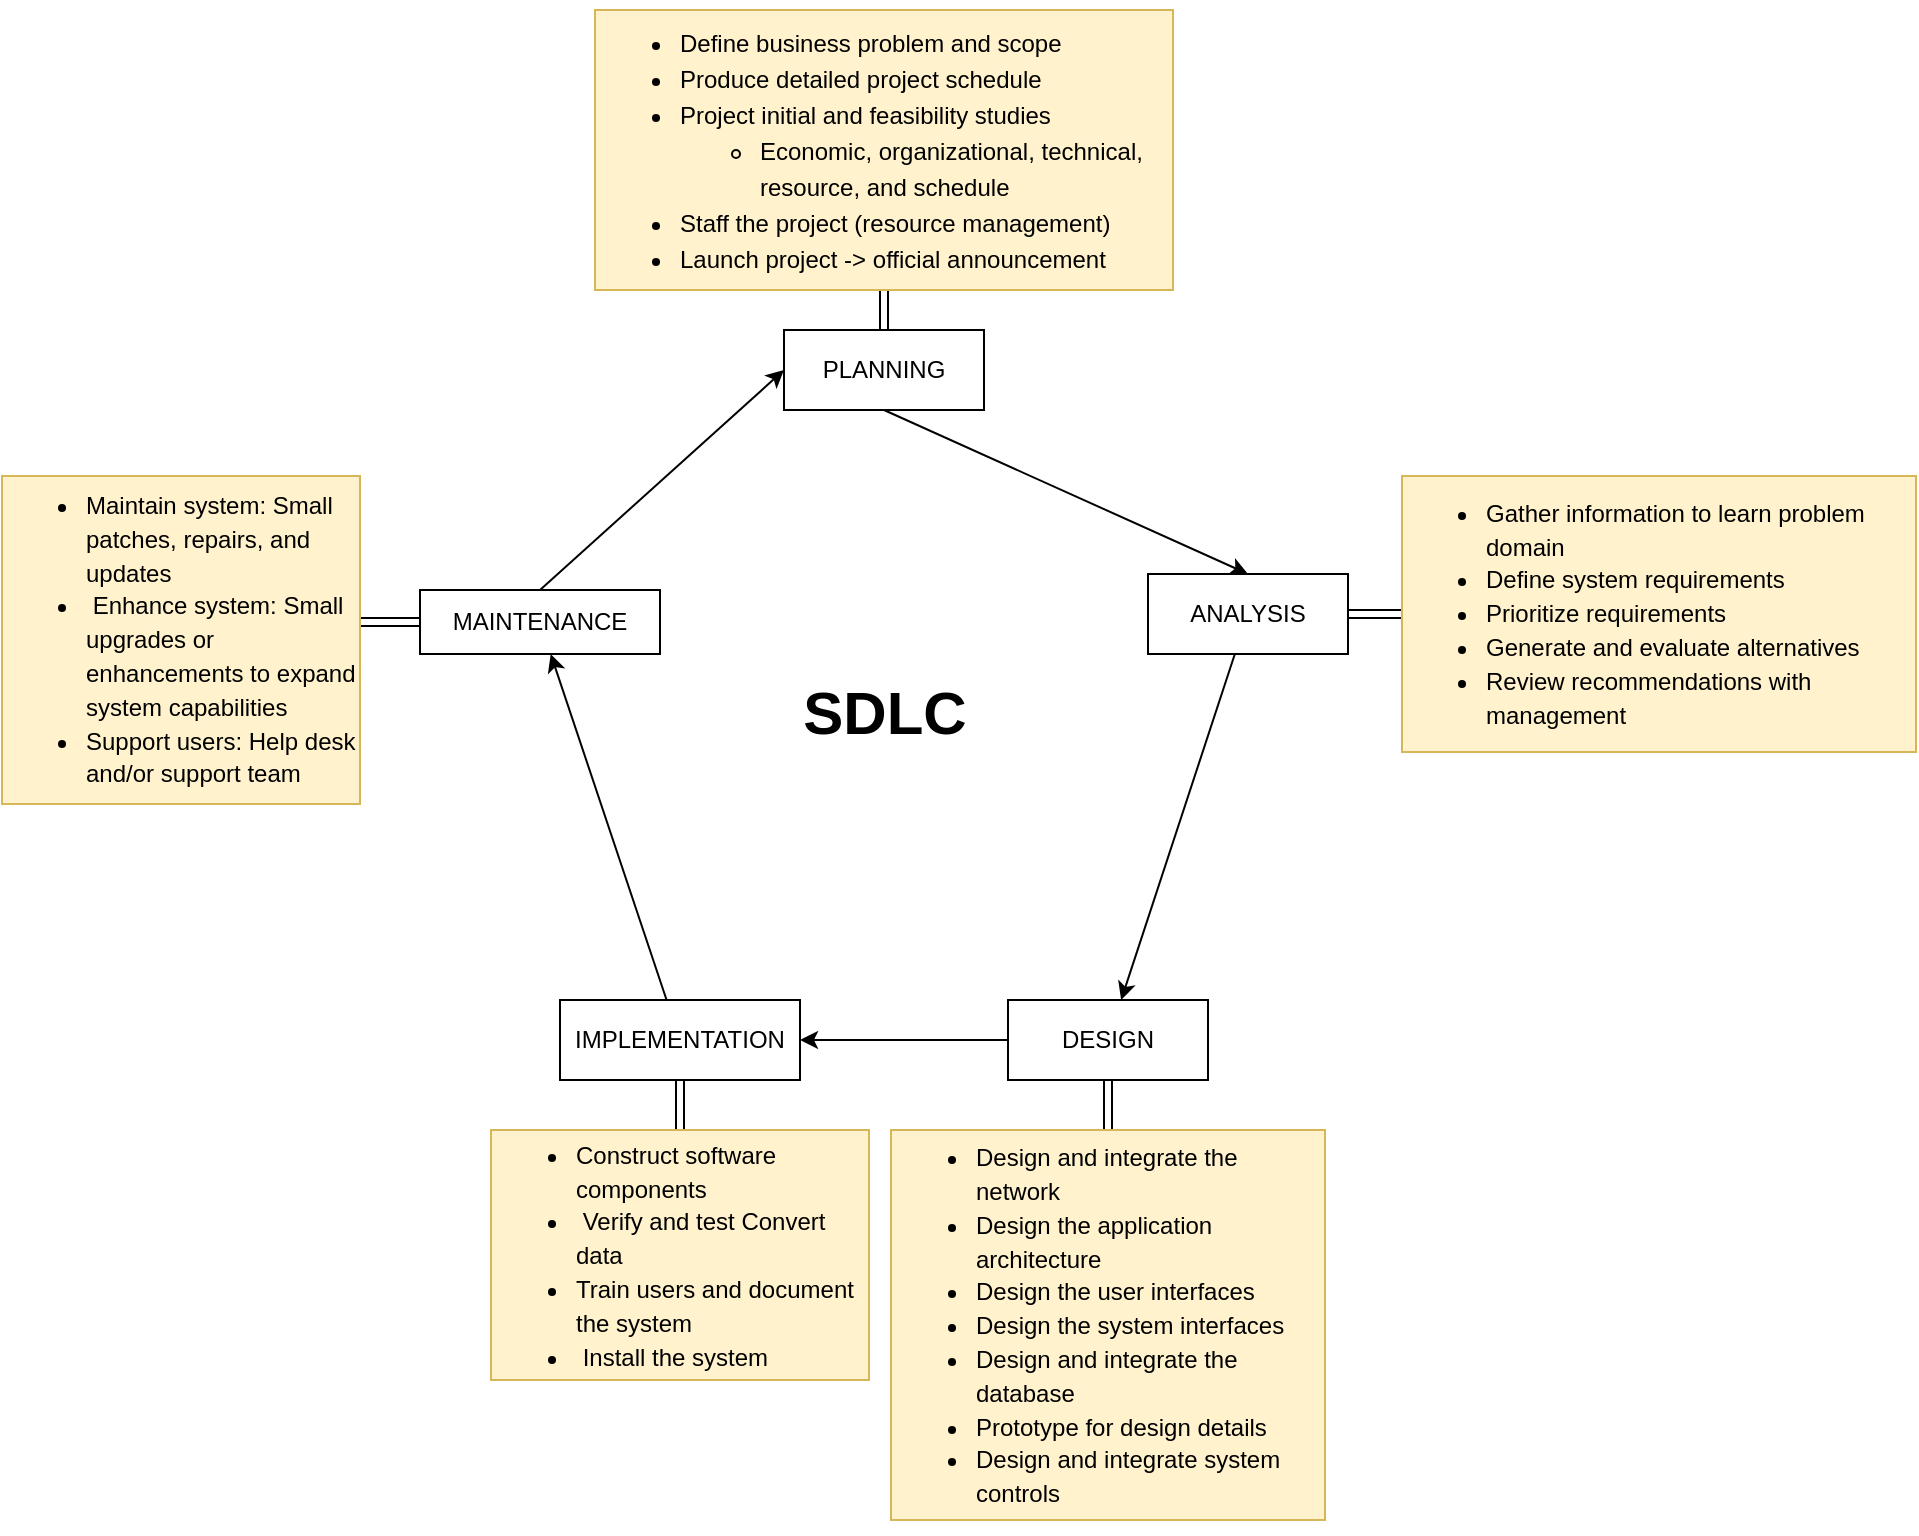 <mxfile version="20.5.3" type="github">
  <diagram id="kpp0p4vaVyjLrGLZzNB3" name="simple gitflow">
    <mxGraphModel dx="1319" dy="852" grid="1" gridSize="10" guides="1" tooltips="1" connect="1" arrows="1" fold="1" page="1" pageScale="1" pageWidth="850" pageHeight="1100" math="0" shadow="0">
      <root>
        <mxCell id="0" />
        <mxCell id="1" parent="0" />
        <mxCell id="JxC9IEEVYPg9Gp5Ud_OF-79" style="edgeStyle=orthogonalEdgeStyle;rounded=0;orthogonalLoop=1;jettySize=auto;html=1;exitX=0.5;exitY=1;exitDx=0;exitDy=0;entryX=0.5;entryY=0;entryDx=0;entryDy=0;noEdgeStyle=1;align=left;" parent="1" source="JxC9IEEVYPg9Gp5Ud_OF-74" target="JxC9IEEVYPg9Gp5Ud_OF-77" edge="1">
          <mxGeometry relative="1" as="geometry" />
        </mxCell>
        <mxCell id="XVOhkNCDuT8Im4PqYky6-67" value="" style="edgeStyle=orthogonalEdgeStyle;rounded=0;orthogonalLoop=1;jettySize=auto;html=1;endArrow=blockThin;endFill=1;align=center;shape=link;" edge="1" parent="1" source="JxC9IEEVYPg9Gp5Ud_OF-74" target="XVOhkNCDuT8Im4PqYky6-66">
          <mxGeometry relative="1" as="geometry" />
        </mxCell>
        <mxCell id="JxC9IEEVYPg9Gp5Ud_OF-74" value="PLANNING&lt;br&gt;" style="whiteSpace=wrap;html=1;align=center;" parent="1" vertex="1">
          <mxGeometry x="481" y="230" width="100" height="40" as="geometry" />
        </mxCell>
        <mxCell id="JxC9IEEVYPg9Gp5Ud_OF-81" value="" style="edgeStyle=orthogonalEdgeStyle;rounded=0;orthogonalLoop=1;jettySize=auto;html=1;noEdgeStyle=1;align=center;" parent="1" source="JxC9IEEVYPg9Gp5Ud_OF-77" target="JxC9IEEVYPg9Gp5Ud_OF-80" edge="1">
          <mxGeometry relative="1" as="geometry" />
        </mxCell>
        <mxCell id="XVOhkNCDuT8Im4PqYky6-58" value="" style="edgeStyle=orthogonalEdgeStyle;rounded=0;orthogonalLoop=1;jettySize=auto;html=1;endArrow=blockThin;endFill=1;align=left;textOpacity=30;shape=link;" edge="1" parent="1" source="JxC9IEEVYPg9Gp5Ud_OF-77" target="XVOhkNCDuT8Im4PqYky6-57">
          <mxGeometry relative="1" as="geometry" />
        </mxCell>
        <mxCell id="JxC9IEEVYPg9Gp5Ud_OF-77" value="ANALYSIS" style="whiteSpace=wrap;html=1;align=center;" parent="1" vertex="1">
          <mxGeometry x="663" y="352" width="100" height="40" as="geometry" />
        </mxCell>
        <mxCell id="JxC9IEEVYPg9Gp5Ud_OF-83" style="edgeStyle=orthogonalEdgeStyle;rounded=0;orthogonalLoop=1;jettySize=auto;html=1;noEdgeStyle=1;align=left;" parent="1" source="JxC9IEEVYPg9Gp5Ud_OF-80" target="JxC9IEEVYPg9Gp5Ud_OF-82" edge="1">
          <mxGeometry relative="1" as="geometry" />
        </mxCell>
        <mxCell id="XVOhkNCDuT8Im4PqYky6-51" value="" style="edgeStyle=orthogonalEdgeStyle;rounded=0;orthogonalLoop=1;jettySize=auto;html=1;endArrow=blockThin;endFill=1;align=left;shape=link;" edge="1" parent="1" source="JxC9IEEVYPg9Gp5Ud_OF-80" target="XVOhkNCDuT8Im4PqYky6-50">
          <mxGeometry relative="1" as="geometry" />
        </mxCell>
        <mxCell id="JxC9IEEVYPg9Gp5Ud_OF-80" value="DESIGN&lt;br&gt;" style="whiteSpace=wrap;html=1;align=center;" parent="1" vertex="1">
          <mxGeometry x="593" y="565" width="100" height="40" as="geometry" />
        </mxCell>
        <mxCell id="JxC9IEEVYPg9Gp5Ud_OF-85" value="" style="edgeStyle=orthogonalEdgeStyle;rounded=0;orthogonalLoop=1;jettySize=auto;html=1;noEdgeStyle=1;align=center;" parent="1" source="JxC9IEEVYPg9Gp5Ud_OF-82" target="JxC9IEEVYPg9Gp5Ud_OF-84" edge="1">
          <mxGeometry relative="1" as="geometry" />
        </mxCell>
        <mxCell id="XVOhkNCDuT8Im4PqYky6-49" value="" style="edgeStyle=orthogonalEdgeStyle;rounded=0;orthogonalLoop=1;jettySize=auto;html=1;endArrow=blockThin;endFill=1;align=left;shape=link;" edge="1" parent="1" source="JxC9IEEVYPg9Gp5Ud_OF-82" target="XVOhkNCDuT8Im4PqYky6-48">
          <mxGeometry relative="1" as="geometry" />
        </mxCell>
        <mxCell id="JxC9IEEVYPg9Gp5Ud_OF-82" value="IMPLEMENTATION&lt;br&gt;" style="whiteSpace=wrap;html=1;align=center;" parent="1" vertex="1">
          <mxGeometry x="369" y="565" width="120" height="40" as="geometry" />
        </mxCell>
        <mxCell id="XVOhkNCDuT8Im4PqYky6-40" value="" style="edgeStyle=orthogonalEdgeStyle;rounded=0;orthogonalLoop=1;jettySize=auto;html=1;endArrow=blockThin;endFill=1;align=left;labelBackgroundColor=default;shape=link;" edge="1" parent="1" source="JxC9IEEVYPg9Gp5Ud_OF-84">
          <mxGeometry relative="1" as="geometry">
            <mxPoint x="234.5" y="376" as="targetPoint" />
          </mxGeometry>
        </mxCell>
        <mxCell id="JxC9IEEVYPg9Gp5Ud_OF-84" value="MAINTENANCE" style="whiteSpace=wrap;html=1;align=center;" parent="1" vertex="1">
          <mxGeometry x="299" y="360" width="120" height="32" as="geometry" />
        </mxCell>
        <mxCell id="JxC9IEEVYPg9Gp5Ud_OF-96" style="edgeStyle=orthogonalEdgeStyle;rounded=0;orthogonalLoop=1;jettySize=auto;html=1;exitX=0.5;exitY=0;exitDx=0;exitDy=0;noEdgeStyle=1;align=center;entryX=0;entryY=0.5;entryDx=0;entryDy=0;" parent="1" source="JxC9IEEVYPg9Gp5Ud_OF-84" target="JxC9IEEVYPg9Gp5Ud_OF-74" edge="1">
          <mxGeometry relative="1" as="geometry">
            <mxPoint x="338" y="268.0" as="sourcePoint" />
            <mxPoint x="470" y="240" as="targetPoint" />
          </mxGeometry>
        </mxCell>
        <mxCell id="XVOhkNCDuT8Im4PqYky6-45" value="&lt;ul style=&quot;line-height: 140%;&quot;&gt;&lt;li&gt;Maintain system: Small patches, repairs, and updates&lt;br&gt;&lt;/li&gt;&lt;li&gt;&amp;nbsp;Enhance system: Small upgrades or enhancements to expand system capabilities&lt;br&gt;&lt;/li&gt;&lt;li&gt;Support users: Help desk and/or support team&lt;br&gt;&lt;/li&gt;&lt;/ul&gt;" style="whiteSpace=wrap;html=1;align=left;fillColor=#fff2cc;strokeColor=#d6b656;" vertex="1" parent="1">
          <mxGeometry x="90" y="303" width="179" height="164" as="geometry" />
        </mxCell>
        <mxCell id="XVOhkNCDuT8Im4PqYky6-48" value="&lt;ul style=&quot;line-height: 140%;&quot;&gt;&lt;li&gt;Construct software components&lt;/li&gt;&lt;li&gt;&amp;nbsp;Verify and test Convert data&lt;/li&gt;&lt;li&gt;Train users and document the system&lt;/li&gt;&lt;li&gt;&amp;nbsp;Install the system&lt;/li&gt;&lt;/ul&gt;" style="whiteSpace=wrap;html=1;align=left;fillColor=#fff2cc;strokeColor=#d6b656;" vertex="1" parent="1">
          <mxGeometry x="334.5" y="630" width="189" height="125" as="geometry" />
        </mxCell>
        <mxCell id="XVOhkNCDuT8Im4PqYky6-50" value="&lt;ul style=&quot;line-height: 140%;&quot;&gt;&lt;li&gt;Design and integrate the network&lt;/li&gt;&lt;li&gt;Design the application architecture&lt;/li&gt;&lt;li&gt;Design the user interfaces&lt;/li&gt;&lt;li&gt;Design the system interfaces&lt;/li&gt;&lt;li&gt;Design and integrate the database&lt;/li&gt;&lt;li&gt;Prototype for design details&lt;/li&gt;&lt;li&gt;Design and integrate system controls&lt;/li&gt;&lt;/ul&gt;" style="whiteSpace=wrap;html=1;align=left;fillColor=#fff2cc;strokeColor=#d6b656;" vertex="1" parent="1">
          <mxGeometry x="534.5" y="630" width="217" height="195" as="geometry" />
        </mxCell>
        <mxCell id="XVOhkNCDuT8Im4PqYky6-57" value="&lt;ul style=&quot;line-height: 140%;&quot;&gt;&lt;li&gt;Gather information to learn problem domain&lt;/li&gt;&lt;li&gt;Define system requirements&lt;/li&gt;&lt;li&gt;Prioritize requirements&lt;/li&gt;&lt;li&gt;Generate and evaluate alternatives&lt;/li&gt;&lt;li&gt;Review recommendations with management&lt;/li&gt;&lt;/ul&gt;" style="whiteSpace=wrap;html=1;align=left;fillColor=#fff2cc;strokeColor=#d6b656;" vertex="1" parent="1">
          <mxGeometry x="790" y="303" width="257" height="138" as="geometry" />
        </mxCell>
        <mxCell id="XVOhkNCDuT8Im4PqYky6-66" value="&lt;ul style=&quot;line-height: 150%;&quot;&gt;&lt;li&gt;Define business problem and scope&lt;br&gt;&lt;/li&gt;&lt;li&gt;Produce detailed project schedule&lt;br&gt;&lt;/li&gt;&lt;li&gt;Project initial and feasibility studies&lt;br&gt;&lt;/li&gt;&lt;ul&gt;&lt;li&gt;Economic, organizational, technical, resource, and schedule&lt;br&gt;&lt;/li&gt;&lt;/ul&gt;&lt;li&gt;Staff the project (resource management)&lt;br&gt;&lt;/li&gt;&lt;li&gt;Launch project -&amp;gt; official announcement&lt;/li&gt;&lt;/ul&gt;" style="whiteSpace=wrap;html=1;align=left;fillColor=#fff2cc;strokeColor=#d6b656;" vertex="1" parent="1">
          <mxGeometry x="386.5" y="70" width="289" height="140" as="geometry" />
        </mxCell>
        <mxCell id="XVOhkNCDuT8Im4PqYky6-75" value="&lt;font style=&quot;font-size: 30px;&quot; color=&quot;#000000&quot;&gt;SDLC&lt;/font&gt;" style="text;html=1;align=center;verticalAlign=middle;resizable=0;points=[];autosize=1;strokeColor=none;fillColor=none;fontColor=#97D077;fontStyle=1" vertex="1" parent="1">
          <mxGeometry x="476" y="396" width="110" height="50" as="geometry" />
        </mxCell>
      </root>
    </mxGraphModel>
  </diagram>
</mxfile>
